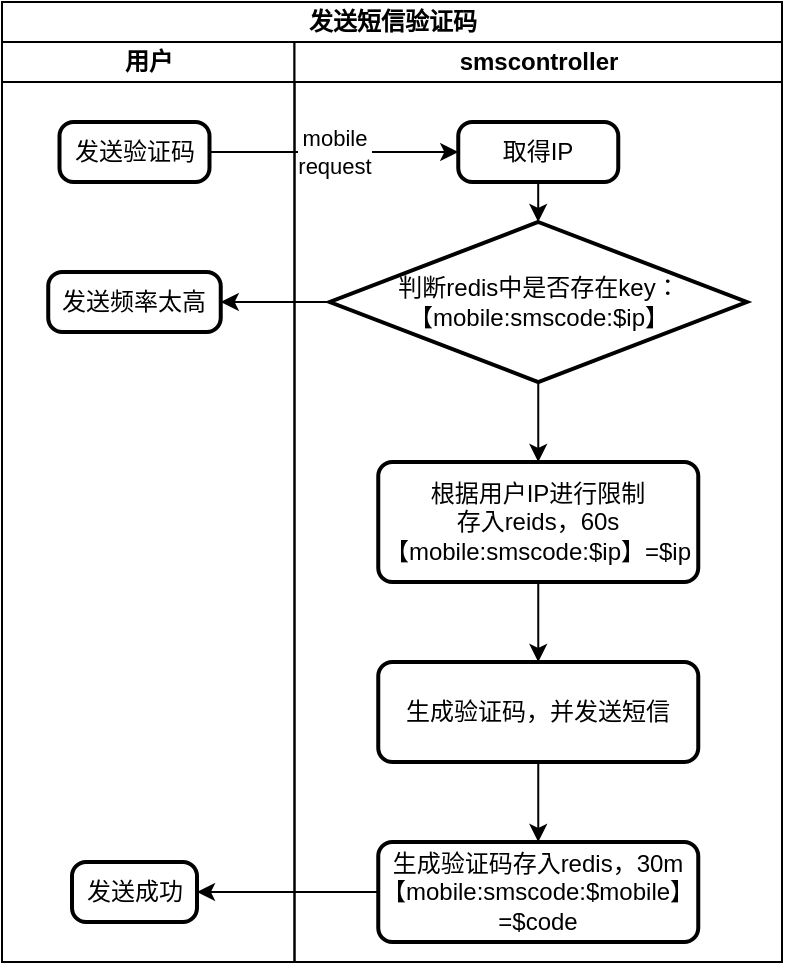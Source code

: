 <mxfile version="14.2.9" type="github">
  <diagram id="h4gHyp289pLxnWVvlPYA" name="第 1 页">
    <mxGraphModel dx="1695" dy="526" grid="1" gridSize="10" guides="1" tooltips="1" connect="1" arrows="1" fold="1" page="1" pageScale="1" pageWidth="827" pageHeight="1169" math="0" shadow="0">
      <root>
        <mxCell id="0" />
        <mxCell id="1" parent="0" />
        <mxCell id="AUk9rHBCdp10U5CmNInO-1" value="发送短信验证码" style="swimlane;html=1;childLayout=stackLayout;resizeParent=1;resizeParentMax=0;startSize=20;" vertex="1" parent="1">
          <mxGeometry x="-10" y="70" width="390" height="480" as="geometry" />
        </mxCell>
        <mxCell id="AUk9rHBCdp10U5CmNInO-2" value="用户" style="swimlane;html=1;startSize=20;" vertex="1" parent="AUk9rHBCdp10U5CmNInO-1">
          <mxGeometry y="20" width="146.25" height="460" as="geometry">
            <mxRectangle y="20" width="30" height="460" as="alternateBounds" />
          </mxGeometry>
        </mxCell>
        <mxCell id="AUk9rHBCdp10U5CmNInO-18" value="发送验证码" style="rounded=1;whiteSpace=wrap;html=1;absoluteArcSize=1;arcSize=14;strokeWidth=2;" vertex="1" parent="AUk9rHBCdp10U5CmNInO-2">
          <mxGeometry x="28.75" y="40" width="75" height="30" as="geometry" />
        </mxCell>
        <mxCell id="AUk9rHBCdp10U5CmNInO-29" value="发送成功" style="rounded=1;whiteSpace=wrap;html=1;absoluteArcSize=1;arcSize=14;strokeWidth=2;" vertex="1" parent="AUk9rHBCdp10U5CmNInO-2">
          <mxGeometry x="35" y="410" width="62.5" height="30" as="geometry" />
        </mxCell>
        <mxCell id="AUk9rHBCdp10U5CmNInO-31" value="发送频率太高" style="rounded=1;whiteSpace=wrap;html=1;absoluteArcSize=1;arcSize=14;strokeWidth=2;" vertex="1" parent="AUk9rHBCdp10U5CmNInO-2">
          <mxGeometry x="23.12" y="115" width="86.25" height="30" as="geometry" />
        </mxCell>
        <mxCell id="AUk9rHBCdp10U5CmNInO-21" value="" style="edgeStyle=orthogonalEdgeStyle;rounded=0;orthogonalLoop=1;jettySize=auto;html=1;" edge="1" parent="AUk9rHBCdp10U5CmNInO-1" source="AUk9rHBCdp10U5CmNInO-18" target="AUk9rHBCdp10U5CmNInO-20">
          <mxGeometry relative="1" as="geometry" />
        </mxCell>
        <mxCell id="AUk9rHBCdp10U5CmNInO-22" value="mobile&lt;br&gt;request" style="edgeLabel;html=1;align=center;verticalAlign=middle;resizable=0;points=[];" vertex="1" connectable="0" parent="AUk9rHBCdp10U5CmNInO-21">
          <mxGeometry x="0.195" y="-1" relative="1" as="geometry">
            <mxPoint x="-13" y="-1" as="offset" />
          </mxGeometry>
        </mxCell>
        <mxCell id="AUk9rHBCdp10U5CmNInO-30" value="" style="edgeStyle=orthogonalEdgeStyle;rounded=0;orthogonalLoop=1;jettySize=auto;html=1;" edge="1" parent="AUk9rHBCdp10U5CmNInO-1" source="AUk9rHBCdp10U5CmNInO-27" target="AUk9rHBCdp10U5CmNInO-29">
          <mxGeometry relative="1" as="geometry" />
        </mxCell>
        <mxCell id="AUk9rHBCdp10U5CmNInO-7" value="smscontroller" style="swimlane;html=1;startSize=20;" vertex="1" parent="AUk9rHBCdp10U5CmNInO-1">
          <mxGeometry x="146.25" y="20" width="243.75" height="460" as="geometry">
            <mxRectangle x="540" y="60" width="70" height="20" as="alternateBounds" />
          </mxGeometry>
        </mxCell>
        <mxCell id="AUk9rHBCdp10U5CmNInO-35" style="edgeStyle=orthogonalEdgeStyle;rounded=0;orthogonalLoop=1;jettySize=auto;html=1;" edge="1" parent="AUk9rHBCdp10U5CmNInO-7" source="AUk9rHBCdp10U5CmNInO-20" target="AUk9rHBCdp10U5CmNInO-33">
          <mxGeometry relative="1" as="geometry" />
        </mxCell>
        <mxCell id="AUk9rHBCdp10U5CmNInO-20" value="取得IP" style="rounded=1;whiteSpace=wrap;html=1;absoluteArcSize=1;arcSize=14;strokeWidth=2;" vertex="1" parent="AUk9rHBCdp10U5CmNInO-7">
          <mxGeometry x="81.88" y="40" width="80" height="30" as="geometry" />
        </mxCell>
        <mxCell id="AUk9rHBCdp10U5CmNInO-23" value="根据用户IP进行限制&lt;br&gt;存入reids，60s&lt;br&gt;【mobile:smscode:$ip】=$ip" style="rounded=1;whiteSpace=wrap;html=1;absoluteArcSize=1;arcSize=14;strokeWidth=2;" vertex="1" parent="AUk9rHBCdp10U5CmNInO-7">
          <mxGeometry x="41.88" y="210" width="160" height="60" as="geometry" />
        </mxCell>
        <mxCell id="AUk9rHBCdp10U5CmNInO-25" value="生成验证码，并发送短信" style="rounded=1;whiteSpace=wrap;html=1;absoluteArcSize=1;arcSize=14;strokeWidth=2;" vertex="1" parent="AUk9rHBCdp10U5CmNInO-7">
          <mxGeometry x="41.88" y="310" width="160" height="50" as="geometry" />
        </mxCell>
        <mxCell id="AUk9rHBCdp10U5CmNInO-26" value="" style="edgeStyle=orthogonalEdgeStyle;rounded=0;orthogonalLoop=1;jettySize=auto;html=1;" edge="1" parent="AUk9rHBCdp10U5CmNInO-7" source="AUk9rHBCdp10U5CmNInO-23" target="AUk9rHBCdp10U5CmNInO-25">
          <mxGeometry relative="1" as="geometry" />
        </mxCell>
        <mxCell id="AUk9rHBCdp10U5CmNInO-27" value="生成验证码存入redis，30m&lt;br&gt;【mobile:smscode:$mobile】=$code" style="rounded=1;whiteSpace=wrap;html=1;absoluteArcSize=1;arcSize=14;strokeWidth=2;" vertex="1" parent="AUk9rHBCdp10U5CmNInO-7">
          <mxGeometry x="41.88" y="400" width="160" height="50" as="geometry" />
        </mxCell>
        <mxCell id="AUk9rHBCdp10U5CmNInO-28" value="" style="edgeStyle=orthogonalEdgeStyle;rounded=0;orthogonalLoop=1;jettySize=auto;html=1;" edge="1" parent="AUk9rHBCdp10U5CmNInO-7" source="AUk9rHBCdp10U5CmNInO-25" target="AUk9rHBCdp10U5CmNInO-27">
          <mxGeometry relative="1" as="geometry" />
        </mxCell>
        <mxCell id="AUk9rHBCdp10U5CmNInO-37" style="edgeStyle=orthogonalEdgeStyle;rounded=0;orthogonalLoop=1;jettySize=auto;html=1;exitX=0.5;exitY=1;exitDx=0;exitDy=0;exitPerimeter=0;entryX=0.5;entryY=0;entryDx=0;entryDy=0;" edge="1" parent="AUk9rHBCdp10U5CmNInO-7" source="AUk9rHBCdp10U5CmNInO-33" target="AUk9rHBCdp10U5CmNInO-23">
          <mxGeometry relative="1" as="geometry" />
        </mxCell>
        <mxCell id="AUk9rHBCdp10U5CmNInO-33" value="&lt;span&gt;判断redis中是否存在key：&lt;/span&gt;&lt;br&gt;&lt;span&gt;【mobile:smscode:$ip】&lt;/span&gt;" style="strokeWidth=2;html=1;shape=mxgraph.flowchart.decision;whiteSpace=wrap;" vertex="1" parent="AUk9rHBCdp10U5CmNInO-7">
          <mxGeometry x="17.63" y="90" width="208.5" height="80" as="geometry" />
        </mxCell>
        <mxCell id="AUk9rHBCdp10U5CmNInO-36" style="edgeStyle=orthogonalEdgeStyle;rounded=0;orthogonalLoop=1;jettySize=auto;html=1;" edge="1" parent="AUk9rHBCdp10U5CmNInO-1" source="AUk9rHBCdp10U5CmNInO-33" target="AUk9rHBCdp10U5CmNInO-31">
          <mxGeometry relative="1" as="geometry" />
        </mxCell>
      </root>
    </mxGraphModel>
  </diagram>
</mxfile>
